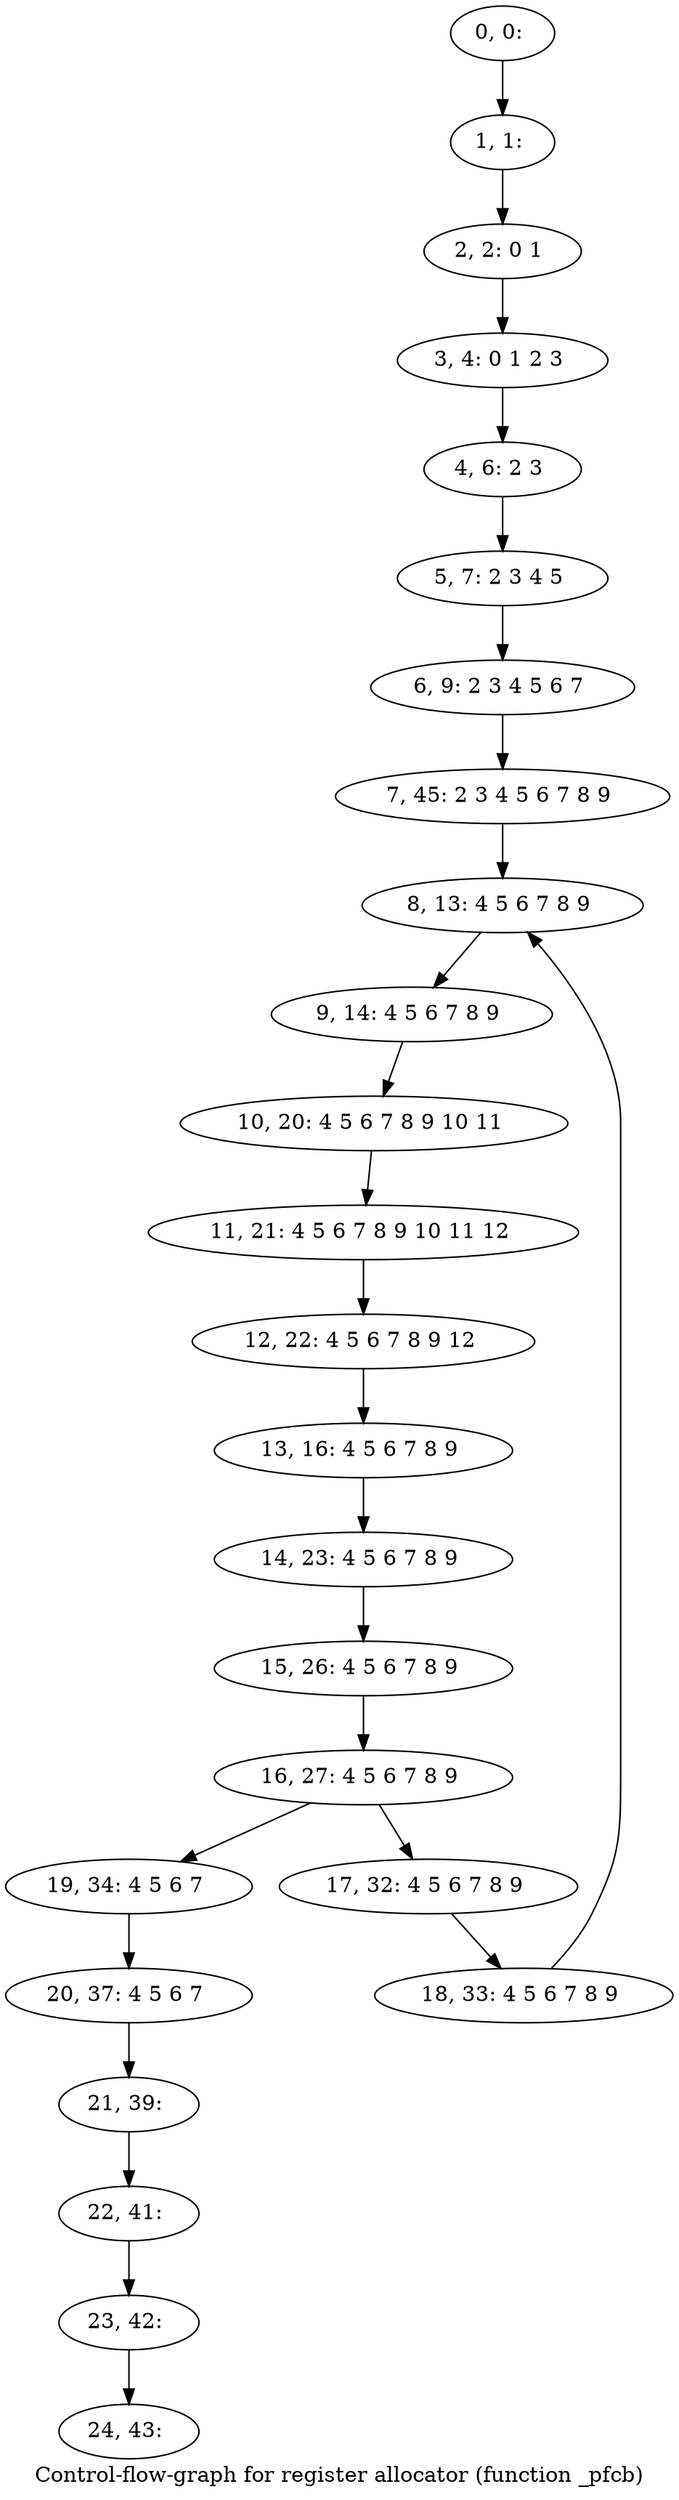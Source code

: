 digraph G {
graph [label="Control-flow-graph for register allocator (function _pfcb)"]
0[label="0, 0: "];
1[label="1, 1: "];
2[label="2, 2: 0 1 "];
3[label="3, 4: 0 1 2 3 "];
4[label="4, 6: 2 3 "];
5[label="5, 7: 2 3 4 5 "];
6[label="6, 9: 2 3 4 5 6 7 "];
7[label="7, 45: 2 3 4 5 6 7 8 9 "];
8[label="8, 13: 4 5 6 7 8 9 "];
9[label="9, 14: 4 5 6 7 8 9 "];
10[label="10, 20: 4 5 6 7 8 9 10 11 "];
11[label="11, 21: 4 5 6 7 8 9 10 11 12 "];
12[label="12, 22: 4 5 6 7 8 9 12 "];
13[label="13, 16: 4 5 6 7 8 9 "];
14[label="14, 23: 4 5 6 7 8 9 "];
15[label="15, 26: 4 5 6 7 8 9 "];
16[label="16, 27: 4 5 6 7 8 9 "];
17[label="17, 32: 4 5 6 7 8 9 "];
18[label="18, 33: 4 5 6 7 8 9 "];
19[label="19, 34: 4 5 6 7 "];
20[label="20, 37: 4 5 6 7 "];
21[label="21, 39: "];
22[label="22, 41: "];
23[label="23, 42: "];
24[label="24, 43: "];
0->1 ;
1->2 ;
2->3 ;
3->4 ;
4->5 ;
5->6 ;
6->7 ;
7->8 ;
8->9 ;
9->10 ;
10->11 ;
11->12 ;
12->13 ;
13->14 ;
14->15 ;
15->16 ;
16->17 ;
16->19 ;
17->18 ;
18->8 ;
19->20 ;
20->21 ;
21->22 ;
22->23 ;
23->24 ;
}
